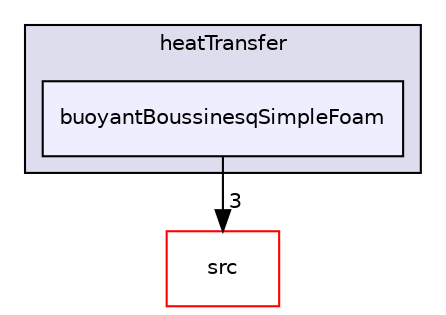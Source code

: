 digraph "applications/solvers/heatTransfer/buoyantBoussinesqSimpleFoam" {
  bgcolor=transparent;
  compound=true
  node [ fontsize="10", fontname="Helvetica"];
  edge [ labelfontsize="10", labelfontname="Helvetica"];
  subgraph clusterdir_faee72e18493b47f6f5cdf576f4c62ea {
    graph [ bgcolor="#ddddee", pencolor="black", label="heatTransfer" fontname="Helvetica", fontsize="10", URL="dir_faee72e18493b47f6f5cdf576f4c62ea.html"]
  dir_52164427c7c2ed6f369324bc8d8efa0d [shape=box, label="buoyantBoussinesqSimpleFoam", style="filled", fillcolor="#eeeeff", pencolor="black", URL="dir_52164427c7c2ed6f369324bc8d8efa0d.html"];
  }
  dir_68267d1309a1af8e8297ef4c3efbcdba [shape=box label="src" color="red" URL="dir_68267d1309a1af8e8297ef4c3efbcdba.html"];
  dir_52164427c7c2ed6f369324bc8d8efa0d->dir_68267d1309a1af8e8297ef4c3efbcdba [headlabel="3", labeldistance=1.5 headhref="dir_000045_000736.html"];
}
